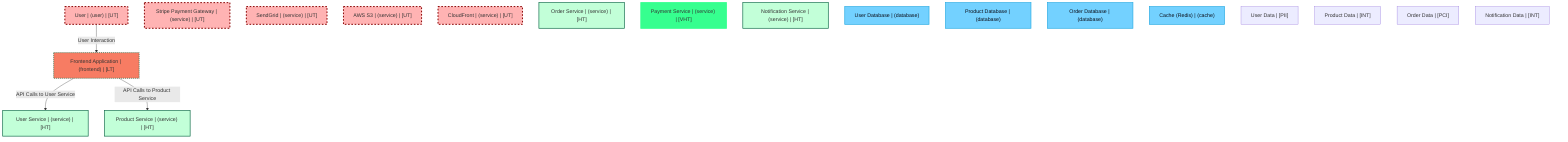 graph TB
  node_01F8Z8W8F8Z8W8F8Z8W8F8O["User | (user) | [UT]"]:::untrusted
  node_01F8Z8W8F8Z8W8F8Z8W8F8P["Stripe Payment Gateway | (service) | [UT]"]:::untrusted
  node_01F8Z8W8F8Z8W8F8Z8W8F8Q["SendGrid | (service) | [UT]"]:::untrusted
  node_01F8Z8W8F8Z8W8F8Z8W8F8R["AWS S3 | (service) | [UT]"]:::untrusted
  node_01F8Z8W8F8Z8W8F8Z8W8F8S["CloudFront | (service) | [UT]"]:::untrusted
  node_01F8Z8W8F8Z8W8F8Z8W8F8E["Frontend Application | (frontend) | [LT]"]:::lowTrust
  node_01F8Z8W8F8Z8W8F8Z8W8F8F["User Service | (service) | [HT]"]:::highTrust
  node_01F8Z8W8F8Z8W8F8Z8W8F8G["Product Service | (service) | [HT]"]:::highTrust
  node_01F8Z8W8F8Z8W8F8Z8W8F8H["Order Service | (service) | [HT]"]:::highTrust
  node_01F8Z8W8F8Z8W8F8Z8W8F8I["Payment Service | (service) | [VHT]"]:::veryHighTrust
  node_01F8Z8W8F8Z8W8F8Z8W8F8J["Notification Service | (service) | [HT]"]:::highTrust
  node_01F8Z8W8F8Z8W8F8Z8W8F8K["User Database | (database)"]:::dataStore
  node_01F8Z8W8F8Z8W8F8Z8W8F8L["Product Database | (database)"]:::dataStore
  node_01F8Z8W8F8Z8W8F8Z8W8F8M["Order Database | (database)"]:::dataStore
  node_01F8Z8W8F8Z8W8F8Z8W8F8N["Cache (Redis) | (cache)"]:::dataStore
  node_01F8Z8W8F8Z8W8F8Z8W8F8A["User Data | [PII]"]:::dataAsset,pii
  node_01F8Z8W8F8Z8W8F8Z8W8F8B["Product Data | [INT]"]:::dataAsset,internal
  node_01F8Z8W8F8Z8W8F8Z8W8F8C["Order Data | [PCI]"]:::dataAsset,pci
  node_01F8Z8W8F8Z8W8F8Z8W8F8D["Notification Data | [INT]"]:::dataAsset,internal

  node_01F8Z8W8F8Z8W8F8Z8W8F8O -->|User Interaction| node_01F8Z8W8F8Z8W8F8Z8W8F8E:::encryptedFlow
  node_01F8Z8W8F8Z8W8F8Z8W8F8E -->|API Calls to User Service| node_01F8Z8W8F8Z8W8F8Z8W8F8F:::encryptedFlow
  node_01F8Z8W8F8Z8W8F8Z8W8F8E -->|API Calls to Product Service| node_01F8Z8W8F8Z8W8F8Z8W8F8G:::encryptedFlow

  classDef externalEntity fill:#FFB3B3,stroke:#8B0000,stroke-width:2px,color:#0B0D17
  classDef process fill:#C2FFD8,stroke:#106B49,stroke-width:2px,color:#0B0D17
  classDef dataStore fill:#73d1ff,stroke:#29ABE2,stroke-width:2px,color:#0B0D17
  classDef dataAsset fill:#ffa1ad,stroke:#A259FF,stroke-width:2px,color:#0B0D17
  classDef untrusted fill:#FFB3B3,stroke:#8B0000,stroke-width:3px,stroke-dasharray:5 5
  classDef lowTrust fill:#f77c63,stroke:#f77c63,stroke-width:2px,stroke-dasharray:3 3
  classDef mediumTrust fill:#FFF2B3,stroke:#7A6300,stroke-width:2px
  classDef highTrust fill:#C2FFD8,stroke:#106B49,stroke-width:2px
  classDef veryHighTrust fill:#36FF8F,stroke:#36FF8F,stroke-width:3px
  classDef public fill:#C2FFD8,stroke:#106B49,stroke-width:1px
  classDef internal fill:#FFF2B3,stroke:#7A6300,stroke-width:1px
  classDef confidential fill:#FFB3B3,stroke:#8B0000,stroke-width:2px
  classDef restricted fill:#8B0000,stroke:#8B0000,stroke-width:3px
  classDef pii fill:#ffa1ad,stroke:#A259FF,stroke-width:2px
  classDef pci fill:#8B0000,stroke:#8B0000,stroke-width:3px
  classDef phi fill:#ffa1ad,stroke:#A259FF,stroke-width:3px
  classDef encryptedFlow stroke:#106B49,stroke-width:2px
  classDef unencryptedFlow stroke:#8B0000,stroke-width:2px,stroke-dasharray:5 5
  classDef authenticatedFlow stroke:#29ABE2,stroke-width:2px
  classDef trustBoundary fill:transparent,stroke:#2E3440,stroke-width:3px,stroke-dasharray:10 5